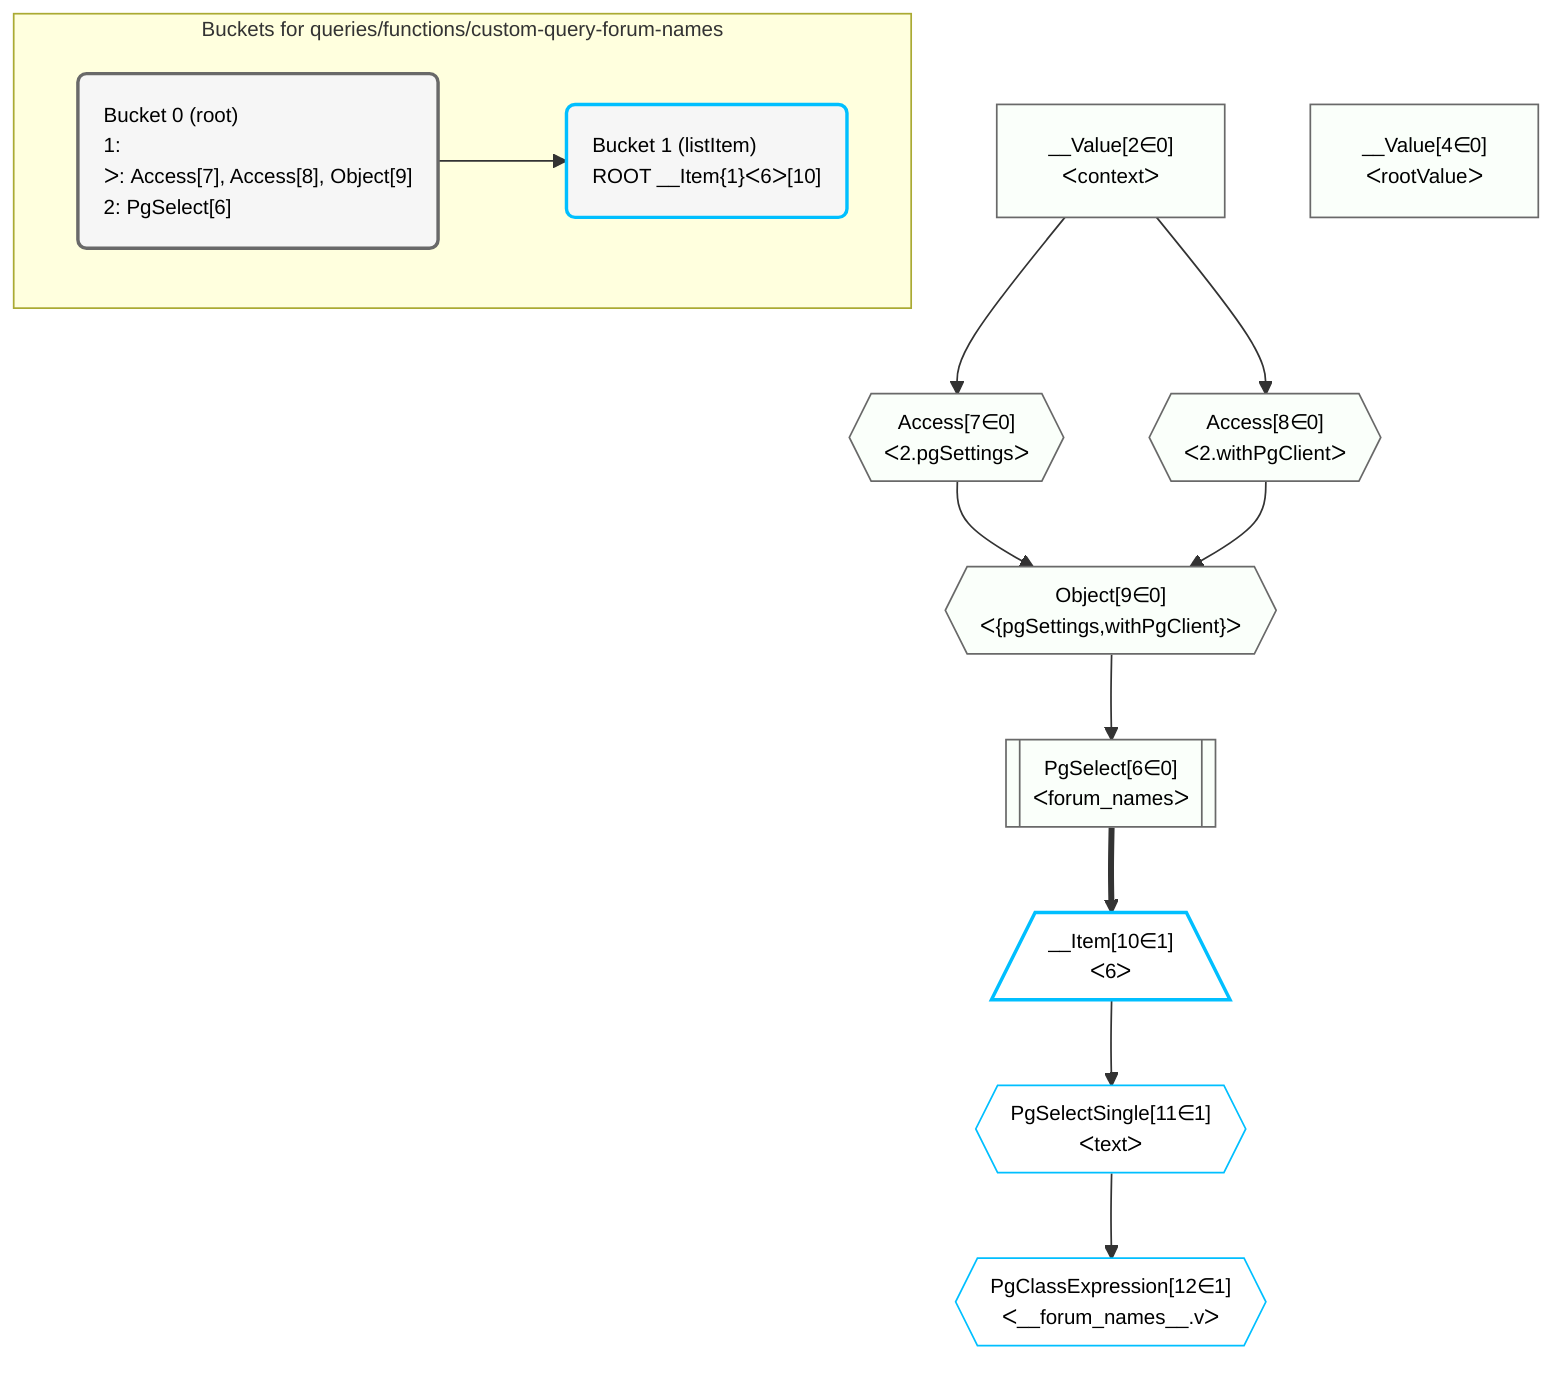 %%{init: {'themeVariables': { 'fontSize': '12px'}}}%%
graph TD
    classDef path fill:#eee,stroke:#000,color:#000
    classDef plan fill:#fff,stroke-width:1px,color:#000
    classDef itemplan fill:#fff,stroke-width:2px,color:#000
    classDef unbatchedplan fill:#dff,stroke-width:1px,color:#000
    classDef sideeffectplan fill:#fcc,stroke-width:2px,color:#000
    classDef bucket fill:#f6f6f6,color:#000,stroke-width:2px,text-align:left


    %% plan dependencies
    Object9{{"Object[9∈0]<br />ᐸ{pgSettings,withPgClient}ᐳ"}}:::plan
    Access7{{"Access[7∈0]<br />ᐸ2.pgSettingsᐳ"}}:::plan
    Access8{{"Access[8∈0]<br />ᐸ2.withPgClientᐳ"}}:::plan
    Access7 & Access8 --> Object9
    PgSelect6[["PgSelect[6∈0]<br />ᐸforum_namesᐳ"]]:::plan
    Object9 --> PgSelect6
    __Value2["__Value[2∈0]<br />ᐸcontextᐳ"]:::plan
    __Value2 --> Access7
    __Value2 --> Access8
    __Value4["__Value[4∈0]<br />ᐸrootValueᐳ"]:::plan
    __Item10[/"__Item[10∈1]<br />ᐸ6ᐳ"\]:::itemplan
    PgSelect6 ==> __Item10
    PgSelectSingle11{{"PgSelectSingle[11∈1]<br />ᐸtextᐳ"}}:::plan
    __Item10 --> PgSelectSingle11
    PgClassExpression12{{"PgClassExpression[12∈1]<br />ᐸ__forum_names__.vᐳ"}}:::plan
    PgSelectSingle11 --> PgClassExpression12

    %% define steps

    subgraph "Buckets for queries/functions/custom-query-forum-names"
    Bucket0("Bucket 0 (root)<br />1: <br />ᐳ: Access[7], Access[8], Object[9]<br />2: PgSelect[6]"):::bucket
    classDef bucket0 stroke:#696969
    class Bucket0,__Value2,__Value4,PgSelect6,Access7,Access8,Object9 bucket0
    Bucket1("Bucket 1 (listItem)<br />ROOT __Item{1}ᐸ6ᐳ[10]"):::bucket
    classDef bucket1 stroke:#00bfff
    class Bucket1,__Item10,PgSelectSingle11,PgClassExpression12 bucket1
    Bucket0 --> Bucket1
    classDef unary fill:#fafffa,borderWidth:8px
    class Object9,PgSelect6,Access7,Access8,__Value2,__Value4 unary
    end